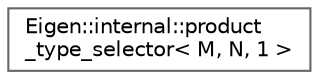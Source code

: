 digraph "Graphical Class Hierarchy"
{
 // LATEX_PDF_SIZE
  bgcolor="transparent";
  edge [fontname=Helvetica,fontsize=10,labelfontname=Helvetica,labelfontsize=10];
  node [fontname=Helvetica,fontsize=10,shape=box,height=0.2,width=0.4];
  rankdir="LR";
  Node0 [id="Node000000",label="Eigen::internal::product\l_type_selector\< M, N, 1 \>",height=0.2,width=0.4,color="grey40", fillcolor="white", style="filled",URL="$structEigen_1_1internal_1_1product__type__selector_3_01M_00_01N_00_011_01_4.html",tooltip=" "];
}
